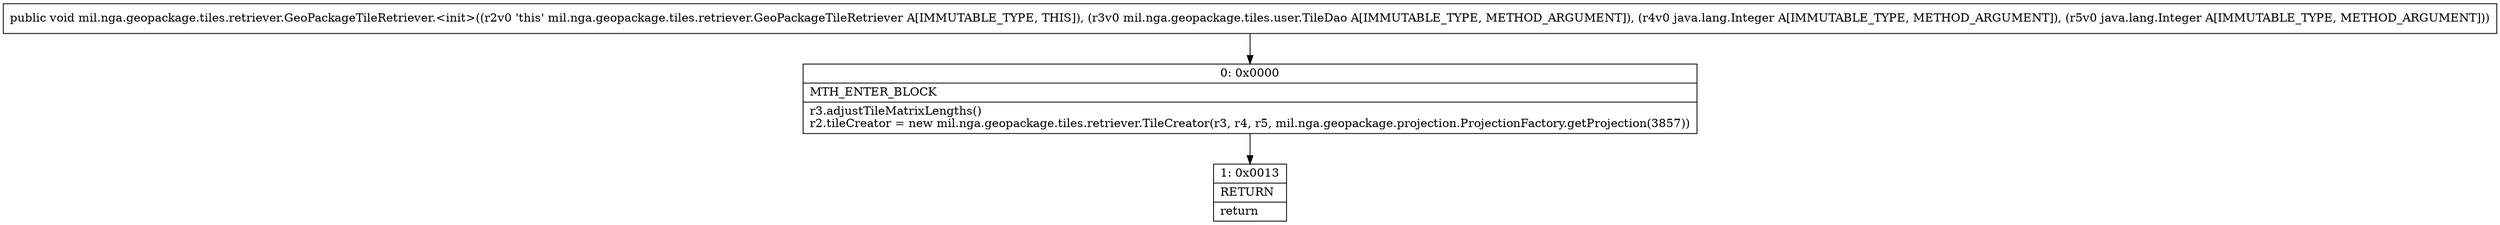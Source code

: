 digraph "CFG formil.nga.geopackage.tiles.retriever.GeoPackageTileRetriever.\<init\>(Lmil\/nga\/geopackage\/tiles\/user\/TileDao;Ljava\/lang\/Integer;Ljava\/lang\/Integer;)V" {
Node_0 [shape=record,label="{0\:\ 0x0000|MTH_ENTER_BLOCK\l|r3.adjustTileMatrixLengths()\lr2.tileCreator = new mil.nga.geopackage.tiles.retriever.TileCreator(r3, r4, r5, mil.nga.geopackage.projection.ProjectionFactory.getProjection(3857))\l}"];
Node_1 [shape=record,label="{1\:\ 0x0013|RETURN\l|return\l}"];
MethodNode[shape=record,label="{public void mil.nga.geopackage.tiles.retriever.GeoPackageTileRetriever.\<init\>((r2v0 'this' mil.nga.geopackage.tiles.retriever.GeoPackageTileRetriever A[IMMUTABLE_TYPE, THIS]), (r3v0 mil.nga.geopackage.tiles.user.TileDao A[IMMUTABLE_TYPE, METHOD_ARGUMENT]), (r4v0 java.lang.Integer A[IMMUTABLE_TYPE, METHOD_ARGUMENT]), (r5v0 java.lang.Integer A[IMMUTABLE_TYPE, METHOD_ARGUMENT])) }"];
MethodNode -> Node_0;
Node_0 -> Node_1;
}

